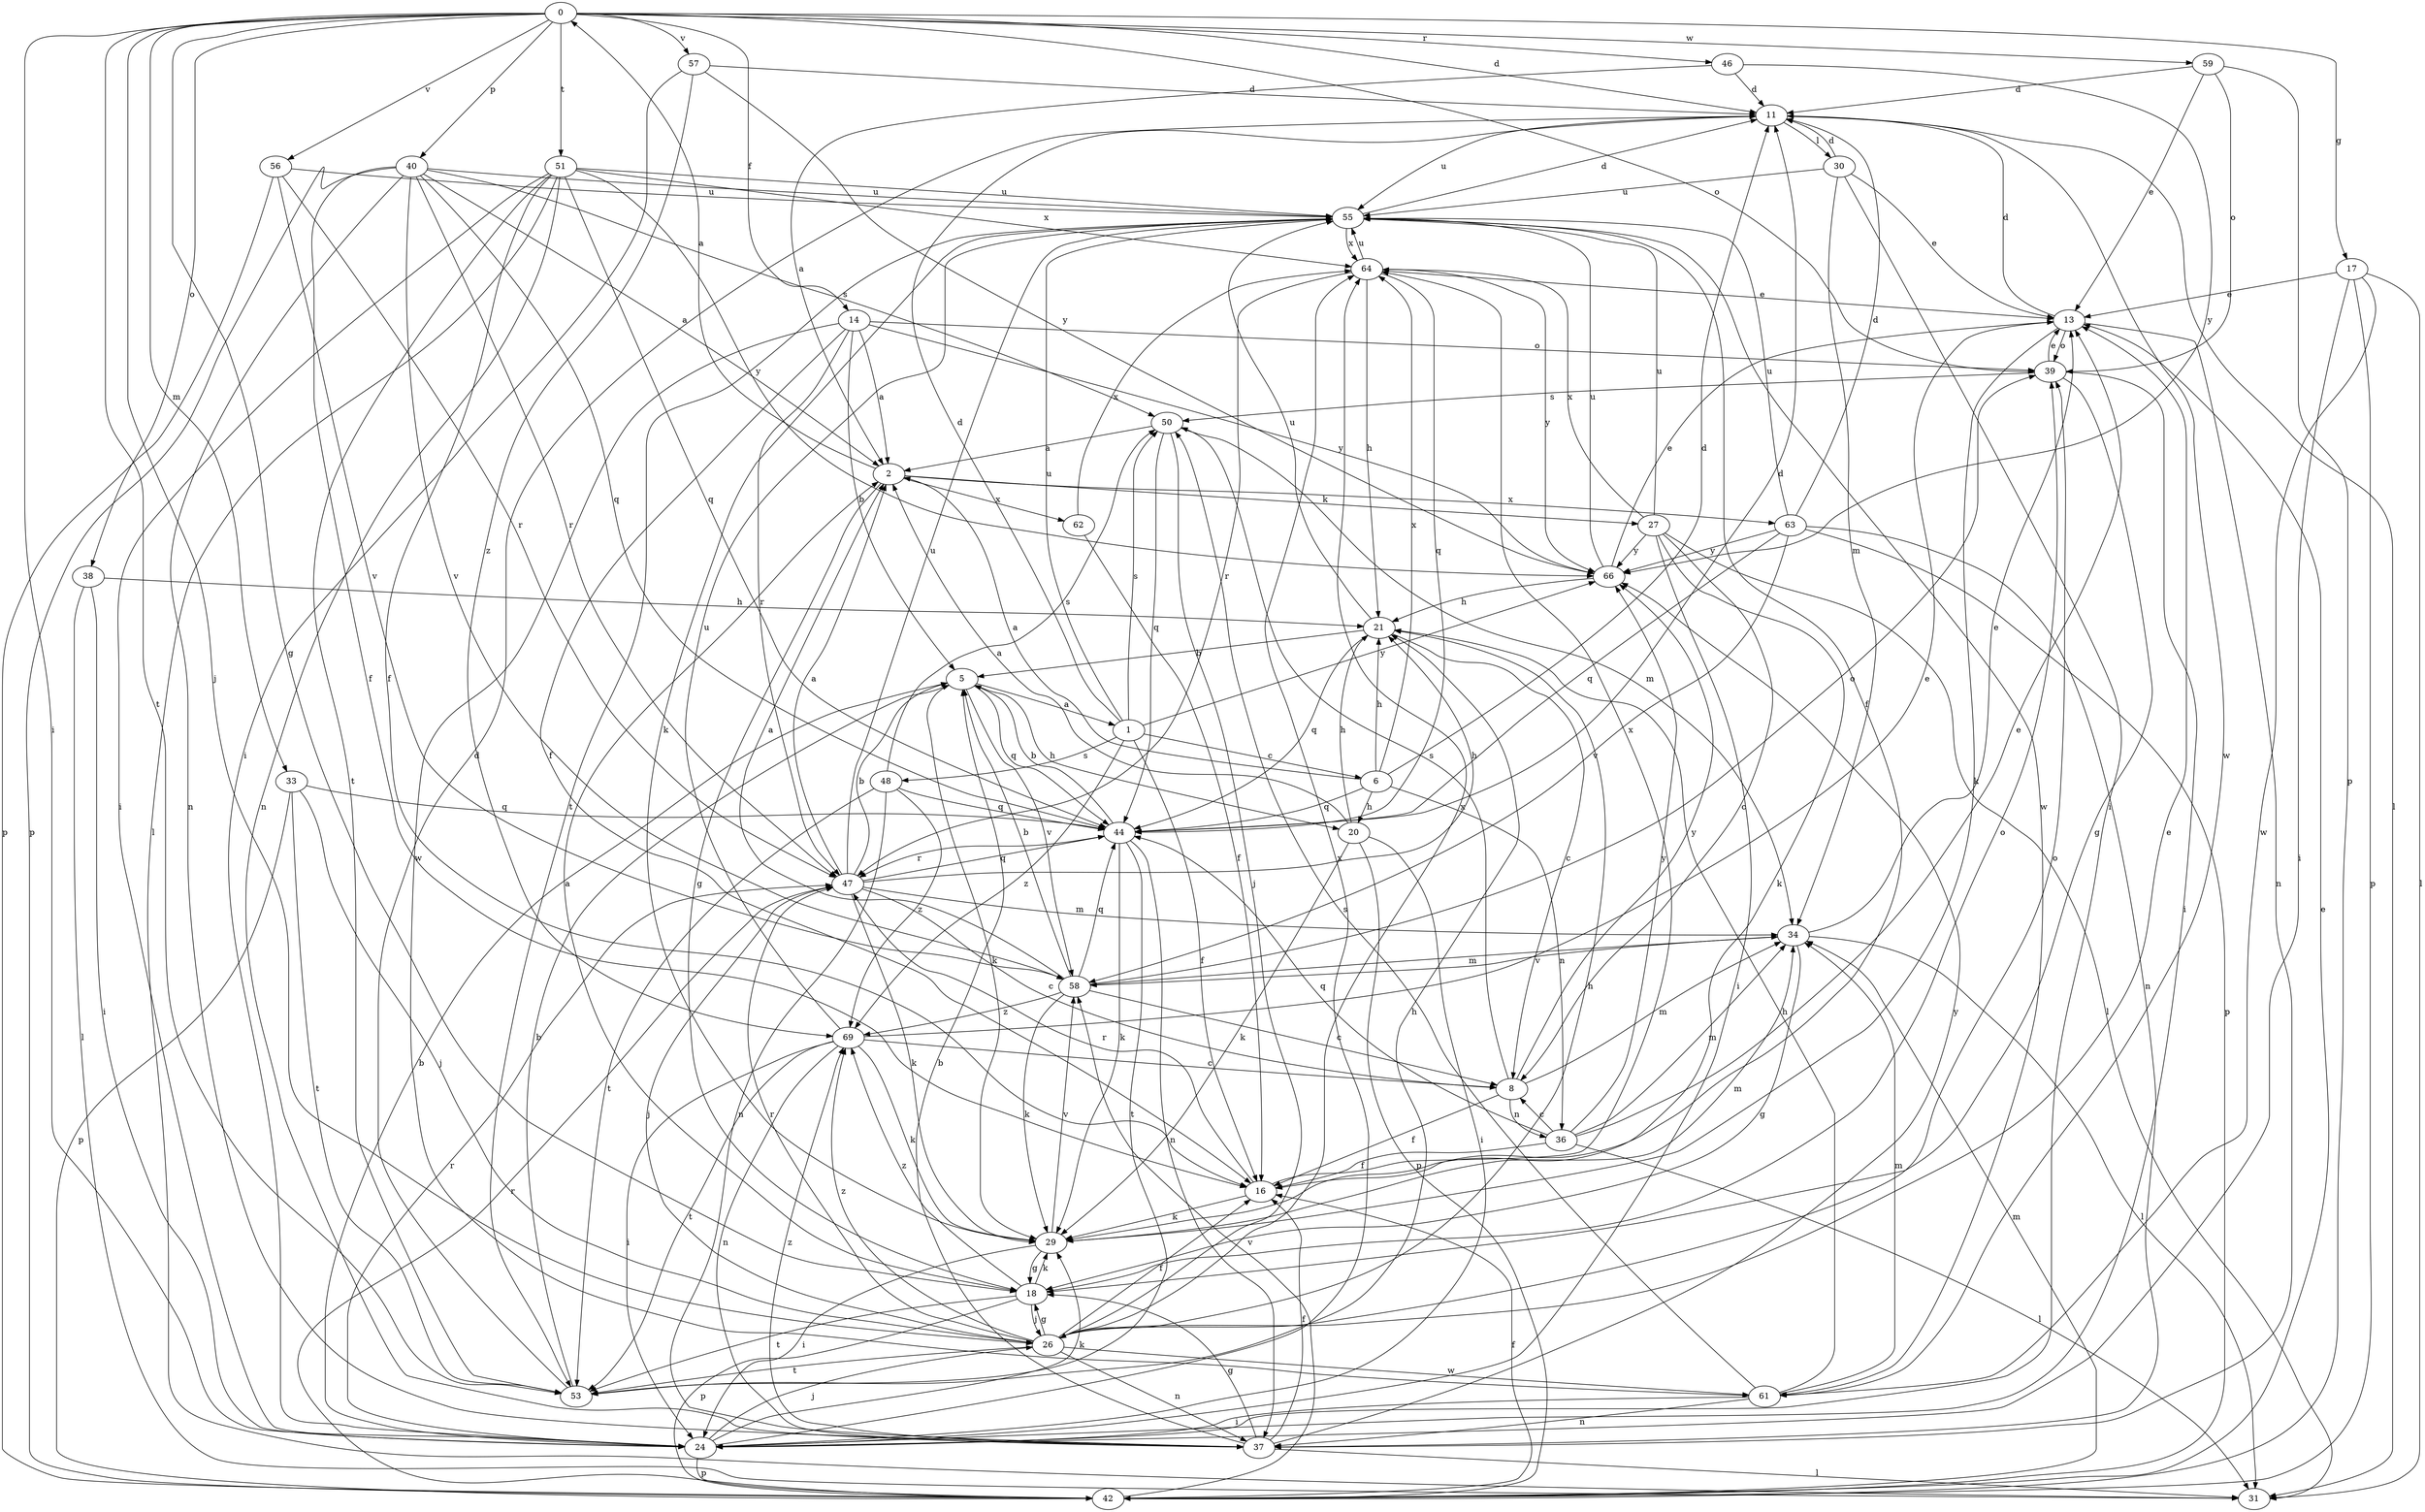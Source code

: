 strict digraph  {
0;
1;
2;
5;
6;
8;
11;
13;
14;
16;
17;
18;
20;
21;
24;
26;
27;
29;
30;
31;
33;
34;
36;
37;
38;
39;
40;
42;
44;
46;
47;
48;
50;
51;
53;
55;
56;
57;
58;
59;
61;
62;
63;
64;
66;
69;
0 -> 11  [label=d];
0 -> 14  [label=f];
0 -> 17  [label=g];
0 -> 18  [label=g];
0 -> 24  [label=i];
0 -> 26  [label=j];
0 -> 33  [label=m];
0 -> 38  [label=o];
0 -> 39  [label=o];
0 -> 40  [label=p];
0 -> 46  [label=r];
0 -> 51  [label=t];
0 -> 53  [label=t];
0 -> 56  [label=v];
0 -> 57  [label=v];
0 -> 59  [label=w];
1 -> 6  [label=c];
1 -> 11  [label=d];
1 -> 16  [label=f];
1 -> 48  [label=s];
1 -> 50  [label=s];
1 -> 55  [label=u];
1 -> 66  [label=y];
1 -> 69  [label=z];
2 -> 0  [label=a];
2 -> 18  [label=g];
2 -> 27  [label=k];
2 -> 62  [label=x];
2 -> 63  [label=x];
5 -> 1  [label=a];
5 -> 20  [label=h];
5 -> 29  [label=k];
5 -> 44  [label=q];
5 -> 58  [label=v];
6 -> 2  [label=a];
6 -> 11  [label=d];
6 -> 20  [label=h];
6 -> 21  [label=h];
6 -> 36  [label=n];
6 -> 44  [label=q];
6 -> 64  [label=x];
8 -> 16  [label=f];
8 -> 34  [label=m];
8 -> 36  [label=n];
8 -> 50  [label=s];
8 -> 66  [label=y];
11 -> 30  [label=l];
11 -> 31  [label=l];
11 -> 55  [label=u];
11 -> 61  [label=w];
13 -> 11  [label=d];
13 -> 29  [label=k];
13 -> 37  [label=n];
13 -> 39  [label=o];
14 -> 2  [label=a];
14 -> 5  [label=b];
14 -> 16  [label=f];
14 -> 39  [label=o];
14 -> 47  [label=r];
14 -> 61  [label=w];
14 -> 66  [label=y];
16 -> 29  [label=k];
16 -> 47  [label=r];
16 -> 64  [label=x];
17 -> 13  [label=e];
17 -> 24  [label=i];
17 -> 31  [label=l];
17 -> 42  [label=p];
17 -> 61  [label=w];
18 -> 2  [label=a];
18 -> 26  [label=j];
18 -> 29  [label=k];
18 -> 39  [label=o];
18 -> 42  [label=p];
18 -> 53  [label=t];
18 -> 69  [label=z];
20 -> 2  [label=a];
20 -> 21  [label=h];
20 -> 24  [label=i];
20 -> 29  [label=k];
20 -> 42  [label=p];
21 -> 5  [label=b];
21 -> 8  [label=c];
21 -> 44  [label=q];
21 -> 55  [label=u];
24 -> 5  [label=b];
24 -> 26  [label=j];
24 -> 29  [label=k];
24 -> 42  [label=p];
24 -> 47  [label=r];
24 -> 64  [label=x];
26 -> 13  [label=e];
26 -> 16  [label=f];
26 -> 18  [label=g];
26 -> 21  [label=h];
26 -> 37  [label=n];
26 -> 39  [label=o];
26 -> 47  [label=r];
26 -> 53  [label=t];
26 -> 61  [label=w];
26 -> 64  [label=x];
26 -> 69  [label=z];
27 -> 8  [label=c];
27 -> 24  [label=i];
27 -> 29  [label=k];
27 -> 31  [label=l];
27 -> 55  [label=u];
27 -> 64  [label=x];
27 -> 66  [label=y];
29 -> 18  [label=g];
29 -> 24  [label=i];
29 -> 34  [label=m];
29 -> 58  [label=v];
30 -> 11  [label=d];
30 -> 13  [label=e];
30 -> 24  [label=i];
30 -> 34  [label=m];
30 -> 55  [label=u];
33 -> 26  [label=j];
33 -> 42  [label=p];
33 -> 44  [label=q];
33 -> 53  [label=t];
34 -> 13  [label=e];
34 -> 18  [label=g];
34 -> 31  [label=l];
34 -> 58  [label=v];
36 -> 8  [label=c];
36 -> 13  [label=e];
36 -> 16  [label=f];
36 -> 31  [label=l];
36 -> 34  [label=m];
36 -> 44  [label=q];
36 -> 66  [label=y];
37 -> 5  [label=b];
37 -> 16  [label=f];
37 -> 18  [label=g];
37 -> 31  [label=l];
37 -> 66  [label=y];
37 -> 69  [label=z];
38 -> 21  [label=h];
38 -> 24  [label=i];
38 -> 31  [label=l];
39 -> 13  [label=e];
39 -> 18  [label=g];
39 -> 24  [label=i];
39 -> 50  [label=s];
40 -> 2  [label=a];
40 -> 16  [label=f];
40 -> 37  [label=n];
40 -> 42  [label=p];
40 -> 44  [label=q];
40 -> 47  [label=r];
40 -> 50  [label=s];
40 -> 55  [label=u];
40 -> 58  [label=v];
42 -> 13  [label=e];
42 -> 16  [label=f];
42 -> 34  [label=m];
42 -> 47  [label=r];
42 -> 58  [label=v];
44 -> 5  [label=b];
44 -> 11  [label=d];
44 -> 29  [label=k];
44 -> 37  [label=n];
44 -> 47  [label=r];
44 -> 53  [label=t];
46 -> 2  [label=a];
46 -> 11  [label=d];
46 -> 66  [label=y];
47 -> 2  [label=a];
47 -> 5  [label=b];
47 -> 8  [label=c];
47 -> 21  [label=h];
47 -> 26  [label=j];
47 -> 29  [label=k];
47 -> 34  [label=m];
47 -> 44  [label=q];
47 -> 55  [label=u];
48 -> 37  [label=n];
48 -> 44  [label=q];
48 -> 50  [label=s];
48 -> 53  [label=t];
48 -> 69  [label=z];
50 -> 2  [label=a];
50 -> 26  [label=j];
50 -> 34  [label=m];
50 -> 44  [label=q];
51 -> 16  [label=f];
51 -> 24  [label=i];
51 -> 31  [label=l];
51 -> 37  [label=n];
51 -> 44  [label=q];
51 -> 53  [label=t];
51 -> 55  [label=u];
51 -> 64  [label=x];
51 -> 66  [label=y];
53 -> 5  [label=b];
53 -> 11  [label=d];
53 -> 21  [label=h];
55 -> 11  [label=d];
55 -> 16  [label=f];
55 -> 29  [label=k];
55 -> 53  [label=t];
55 -> 61  [label=w];
55 -> 64  [label=x];
56 -> 42  [label=p];
56 -> 47  [label=r];
56 -> 55  [label=u];
56 -> 58  [label=v];
57 -> 11  [label=d];
57 -> 24  [label=i];
57 -> 66  [label=y];
57 -> 69  [label=z];
58 -> 2  [label=a];
58 -> 5  [label=b];
58 -> 8  [label=c];
58 -> 29  [label=k];
58 -> 34  [label=m];
58 -> 39  [label=o];
58 -> 44  [label=q];
58 -> 69  [label=z];
59 -> 11  [label=d];
59 -> 13  [label=e];
59 -> 39  [label=o];
59 -> 42  [label=p];
61 -> 21  [label=h];
61 -> 24  [label=i];
61 -> 34  [label=m];
61 -> 37  [label=n];
61 -> 50  [label=s];
62 -> 16  [label=f];
62 -> 64  [label=x];
63 -> 11  [label=d];
63 -> 37  [label=n];
63 -> 42  [label=p];
63 -> 44  [label=q];
63 -> 55  [label=u];
63 -> 58  [label=v];
63 -> 66  [label=y];
64 -> 13  [label=e];
64 -> 21  [label=h];
64 -> 44  [label=q];
64 -> 47  [label=r];
64 -> 55  [label=u];
64 -> 66  [label=y];
66 -> 13  [label=e];
66 -> 21  [label=h];
66 -> 55  [label=u];
69 -> 8  [label=c];
69 -> 13  [label=e];
69 -> 24  [label=i];
69 -> 29  [label=k];
69 -> 37  [label=n];
69 -> 53  [label=t];
69 -> 55  [label=u];
}
